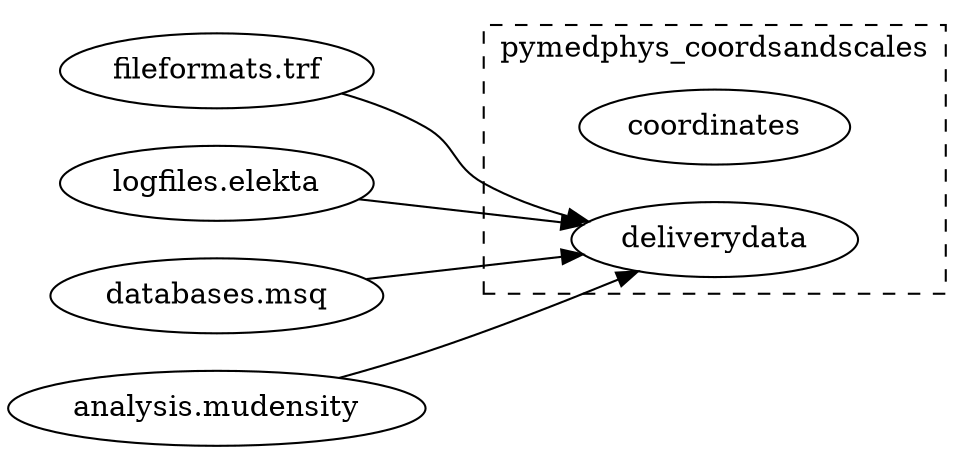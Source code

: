 
        strict digraph  {
            graph [ordering="out"];
            rankdir = LR;
            subgraph cluster_0 {
                "pymedphys_coordsandscales.coordinates";
"pymedphys_coordsandscales.deliverydata";

                label = "pymedphys_coordsandscales";
                style = dashed;
                
            { rank = same; "pymedphys_coordsandscales.coordinates"; "pymedphys_coordsandscales.deliverydata"; }
            
            }
            "pymedphys_fileformats.trf" [label="fileformats.trf"];
"pymedphys_logfiles.elekta" [label="logfiles.elekta"];
"pymedphys_coordsandscales.deliverydata" [label="deliverydata"];
"pymedphys_databases.msq" [label="databases.msq"];
"pymedphys_coordsandscales.coordinates" [label="coordinates"];
"pymedphys_analysis.mudensity" [label="analysis.mudensity"];

            { rank = same; "pymedphys_analysis.mudensity"; "pymedphys_databases.msq"; "pymedphys_fileformats.trf"; "pymedphys_logfiles.elekta"; }

            "pymedphys_analysis.mudensity" -> "pymedphys_coordsandscales.deliverydata";
"pymedphys_databases.msq" -> "pymedphys_coordsandscales.deliverydata";
"pymedphys_fileformats.trf" -> "pymedphys_coordsandscales.deliverydata";
"pymedphys_logfiles.elekta" -> "pymedphys_coordsandscales.deliverydata";

        }
    